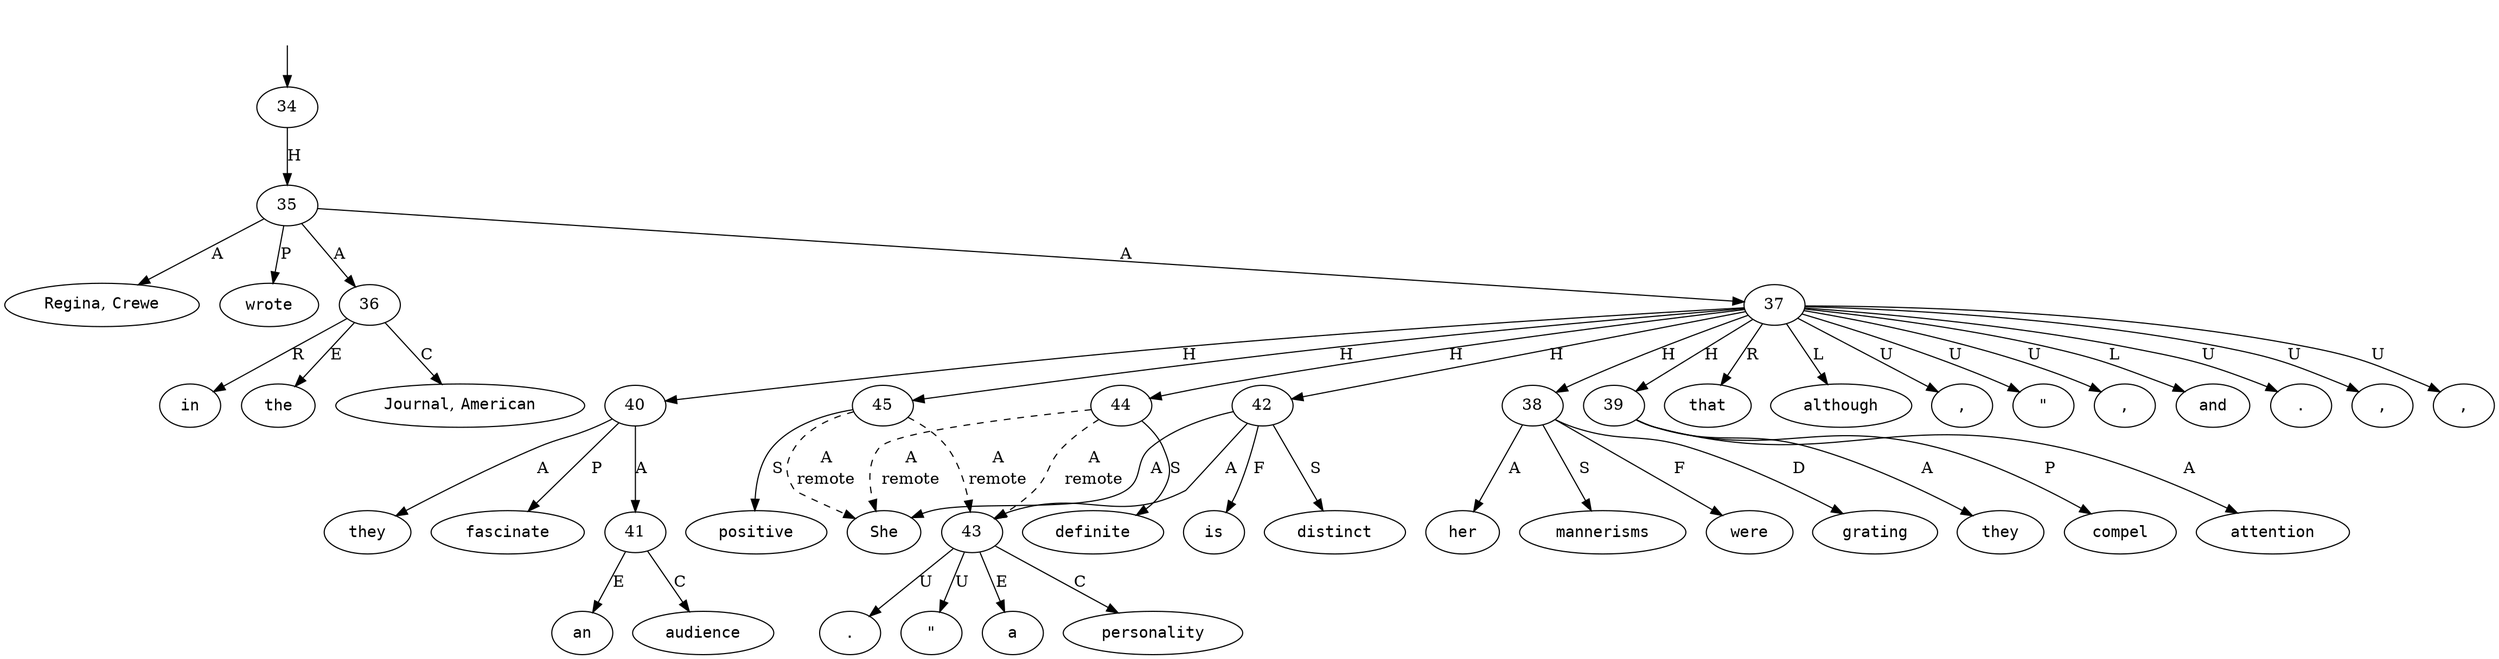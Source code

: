 digraph "127002" {
  top [ style=invis ];
  top -> 34;
  0 [ shape=oval, label=<<table align="center" border="0" cellspacing="0"><tr><td colspan="2"><font face="Courier">Regina</font>,&nbsp;<font face="Courier">Crewe</font></td></tr></table>> ];
  1 [ shape=oval, label=<<table align="center" border="0" cellspacing="0"><tr><td colspan="2"><font face="Courier">wrote</font></td></tr></table>> ];
  2 [ shape=oval, label=<<table align="center" border="0" cellspacing="0"><tr><td colspan="2"><font face="Courier">in</font></td></tr></table>> ];
  3 [ shape=oval, label=<<table align="center" border="0" cellspacing="0"><tr><td colspan="2"><font face="Courier">the</font></td></tr></table>> ];
  4 [ shape=oval, label=<<table align="center" border="0" cellspacing="0"><tr><td colspan="2"><font face="Courier">Journal</font>,&nbsp;<font face="Courier">American</font></td></tr></table>> ];
  5 [ shape=oval, label=<<table align="center" border="0" cellspacing="0"><tr><td colspan="2"><font face="Courier">that</font></td></tr></table>> ];
  6 [ shape=oval, label=<<table align="center" border="0" cellspacing="0"><tr><td colspan="2"><font face="Courier">although</font></td></tr></table>> ];
  7 [ shape=oval, label=<<table align="center" border="0" cellspacing="0"><tr><td colspan="2"><font face="Courier">her</font></td></tr></table>> ];
  8 [ shape=oval, label=<<table align="center" border="0" cellspacing="0"><tr><td colspan="2"><font face="Courier">mannerisms</font></td></tr></table>> ];
  9 [ shape=oval, label=<<table align="center" border="0" cellspacing="0"><tr><td colspan="2"><font face="Courier">were</font></td></tr></table>> ];
  10 [ shape=oval, label=<<table align="center" border="0" cellspacing="0"><tr><td colspan="2"><font face="Courier">grating</font></td></tr></table>> ];
  11 [ shape=oval, label=<<table align="center" border="0" cellspacing="0"><tr><td colspan="2"><font face="Courier">,</font></td></tr></table>> ];
  12 [ shape=oval, label=<<table align="center" border="0" cellspacing="0"><tr><td colspan="2"><font face="Courier">&quot;</font></td></tr></table>> ];
  13 [ shape=oval, label=<<table align="center" border="0" cellspacing="0"><tr><td colspan="2"><font face="Courier">they</font></td></tr></table>> ];
  14 [ shape=oval, label=<<table align="center" border="0" cellspacing="0"><tr><td colspan="2"><font face="Courier">compel</font></td></tr></table>> ];
  15 [ shape=oval, label=<<table align="center" border="0" cellspacing="0"><tr><td colspan="2"><font face="Courier">attention</font></td></tr></table>> ];
  16 [ shape=oval, label=<<table align="center" border="0" cellspacing="0"><tr><td colspan="2"><font face="Courier">,</font></td></tr></table>> ];
  17 [ shape=oval, label=<<table align="center" border="0" cellspacing="0"><tr><td colspan="2"><font face="Courier">and</font></td></tr></table>> ];
  18 [ shape=oval, label=<<table align="center" border="0" cellspacing="0"><tr><td colspan="2"><font face="Courier">they</font></td></tr></table>> ];
  19 [ shape=oval, label=<<table align="center" border="0" cellspacing="0"><tr><td colspan="2"><font face="Courier">fascinate</font></td></tr></table>> ];
  20 [ shape=oval, label=<<table align="center" border="0" cellspacing="0"><tr><td colspan="2"><font face="Courier">an</font></td></tr></table>> ];
  21 [ shape=oval, label=<<table align="center" border="0" cellspacing="0"><tr><td colspan="2"><font face="Courier">audience</font></td></tr></table>> ];
  22 [ shape=oval, label=<<table align="center" border="0" cellspacing="0"><tr><td colspan="2"><font face="Courier">.</font></td></tr></table>> ];
  23 [ shape=oval, label=<<table align="center" border="0" cellspacing="0"><tr><td colspan="2"><font face="Courier">She</font></td></tr></table>> ];
  24 [ shape=oval, label=<<table align="center" border="0" cellspacing="0"><tr><td colspan="2"><font face="Courier">is</font></td></tr></table>> ];
  25 [ shape=oval, label=<<table align="center" border="0" cellspacing="0"><tr><td colspan="2"><font face="Courier">a</font></td></tr></table>> ];
  26 [ shape=oval, label=<<table align="center" border="0" cellspacing="0"><tr><td colspan="2"><font face="Courier">distinct</font></td></tr></table>> ];
  27 [ shape=oval, label=<<table align="center" border="0" cellspacing="0"><tr><td colspan="2"><font face="Courier">,</font></td></tr></table>> ];
  28 [ shape=oval, label=<<table align="center" border="0" cellspacing="0"><tr><td colspan="2"><font face="Courier">definite</font></td></tr></table>> ];
  29 [ shape=oval, label=<<table align="center" border="0" cellspacing="0"><tr><td colspan="2"><font face="Courier">,</font></td></tr></table>> ];
  30 [ shape=oval, label=<<table align="center" border="0" cellspacing="0"><tr><td colspan="2"><font face="Courier">positive</font></td></tr></table>> ];
  31 [ shape=oval, label=<<table align="center" border="0" cellspacing="0"><tr><td colspan="2"><font face="Courier">personality</font></td></tr></table>> ];
  32 [ shape=oval, label=<<table align="center" border="0" cellspacing="0"><tr><td colspan="2"><font face="Courier">.</font></td></tr></table>> ];
  33 [ shape=oval, label=<<table align="center" border="0" cellspacing="0"><tr><td colspan="2"><font face="Courier">&quot;</font></td></tr></table>> ];
  34 -> 35 [ label="H" ];
  35 -> 0 [ label="A" ];
  35 -> 36 [ label="A" ];
  35 -> 37 [ label="A" ];
  35 -> 1 [ label="P" ];
  36 -> 2 [ label="R" ];
  36 -> 3 [ label="E" ];
  36 -> 4 [ label="C" ];
  37 -> 40 [ label="H" ];
  37 -> 11 [ label="U" ];
  37 -> 22 [ label="U" ];
  37 -> 29 [ label="U" ];
  37 -> 42 [ label="H" ];
  37 -> 16 [ label="U" ];
  37 -> 45 [ label="H" ];
  37 -> 27 [ label="U" ];
  37 -> 5 [ label="R" ];
  37 -> 44 [ label="H" ];
  37 -> 6 [ label="L" ];
  37 -> 12 [ label="U" ];
  37 -> 38 [ label="H" ];
  37 -> 39 [ label="H" ];
  37 -> 17 [ label="L" ];
  38 -> 7 [ label="A" ];
  38 -> 8 [ label="S" ];
  38 -> 9 [ label="F" ];
  38 -> 10 [ label="D" ];
  39 -> 15 [ label="A" ];
  39 -> 14 [ label="P" ];
  39 -> 13 [ label="A" ];
  40 -> 18 [ label="A" ];
  40 -> 41 [ label="A" ];
  40 -> 19 [ label="P" ];
  41 -> 21 [ label="C" ];
  41 -> 20 [ label="E" ];
  42 -> 23 [ label="A" ];
  42 -> 24 [ label="F" ];
  42 -> 43 [ label="A" ];
  42 -> 26 [ label="S" ];
  43 -> 32 [ label="U" ];
  43 -> 33 [ label="U" ];
  43 -> 31 [ label="C" ];
  43 -> 25 [ label="E" ];
  44 -> 28 [ label="S" ];
  44 -> 23 [ label=<<table align="center" border="0" cellspacing="0"><tr><td colspan="1">A</td></tr><tr><td>remote</td></tr></table>>, style=dashed ];
  44 -> 43 [ label=<<table align="center" border="0" cellspacing="0"><tr><td colspan="1">A</td></tr><tr><td>remote</td></tr></table>>, style=dashed ];
  45 -> 23 [ label=<<table align="center" border="0" cellspacing="0"><tr><td colspan="1">A</td></tr><tr><td>remote</td></tr></table>>, style=dashed ];
  45 -> 30 [ label="S" ];
  45 -> 43 [ label=<<table align="center" border="0" cellspacing="0"><tr><td colspan="1">A</td></tr><tr><td>remote</td></tr></table>>, style=dashed ];
}

